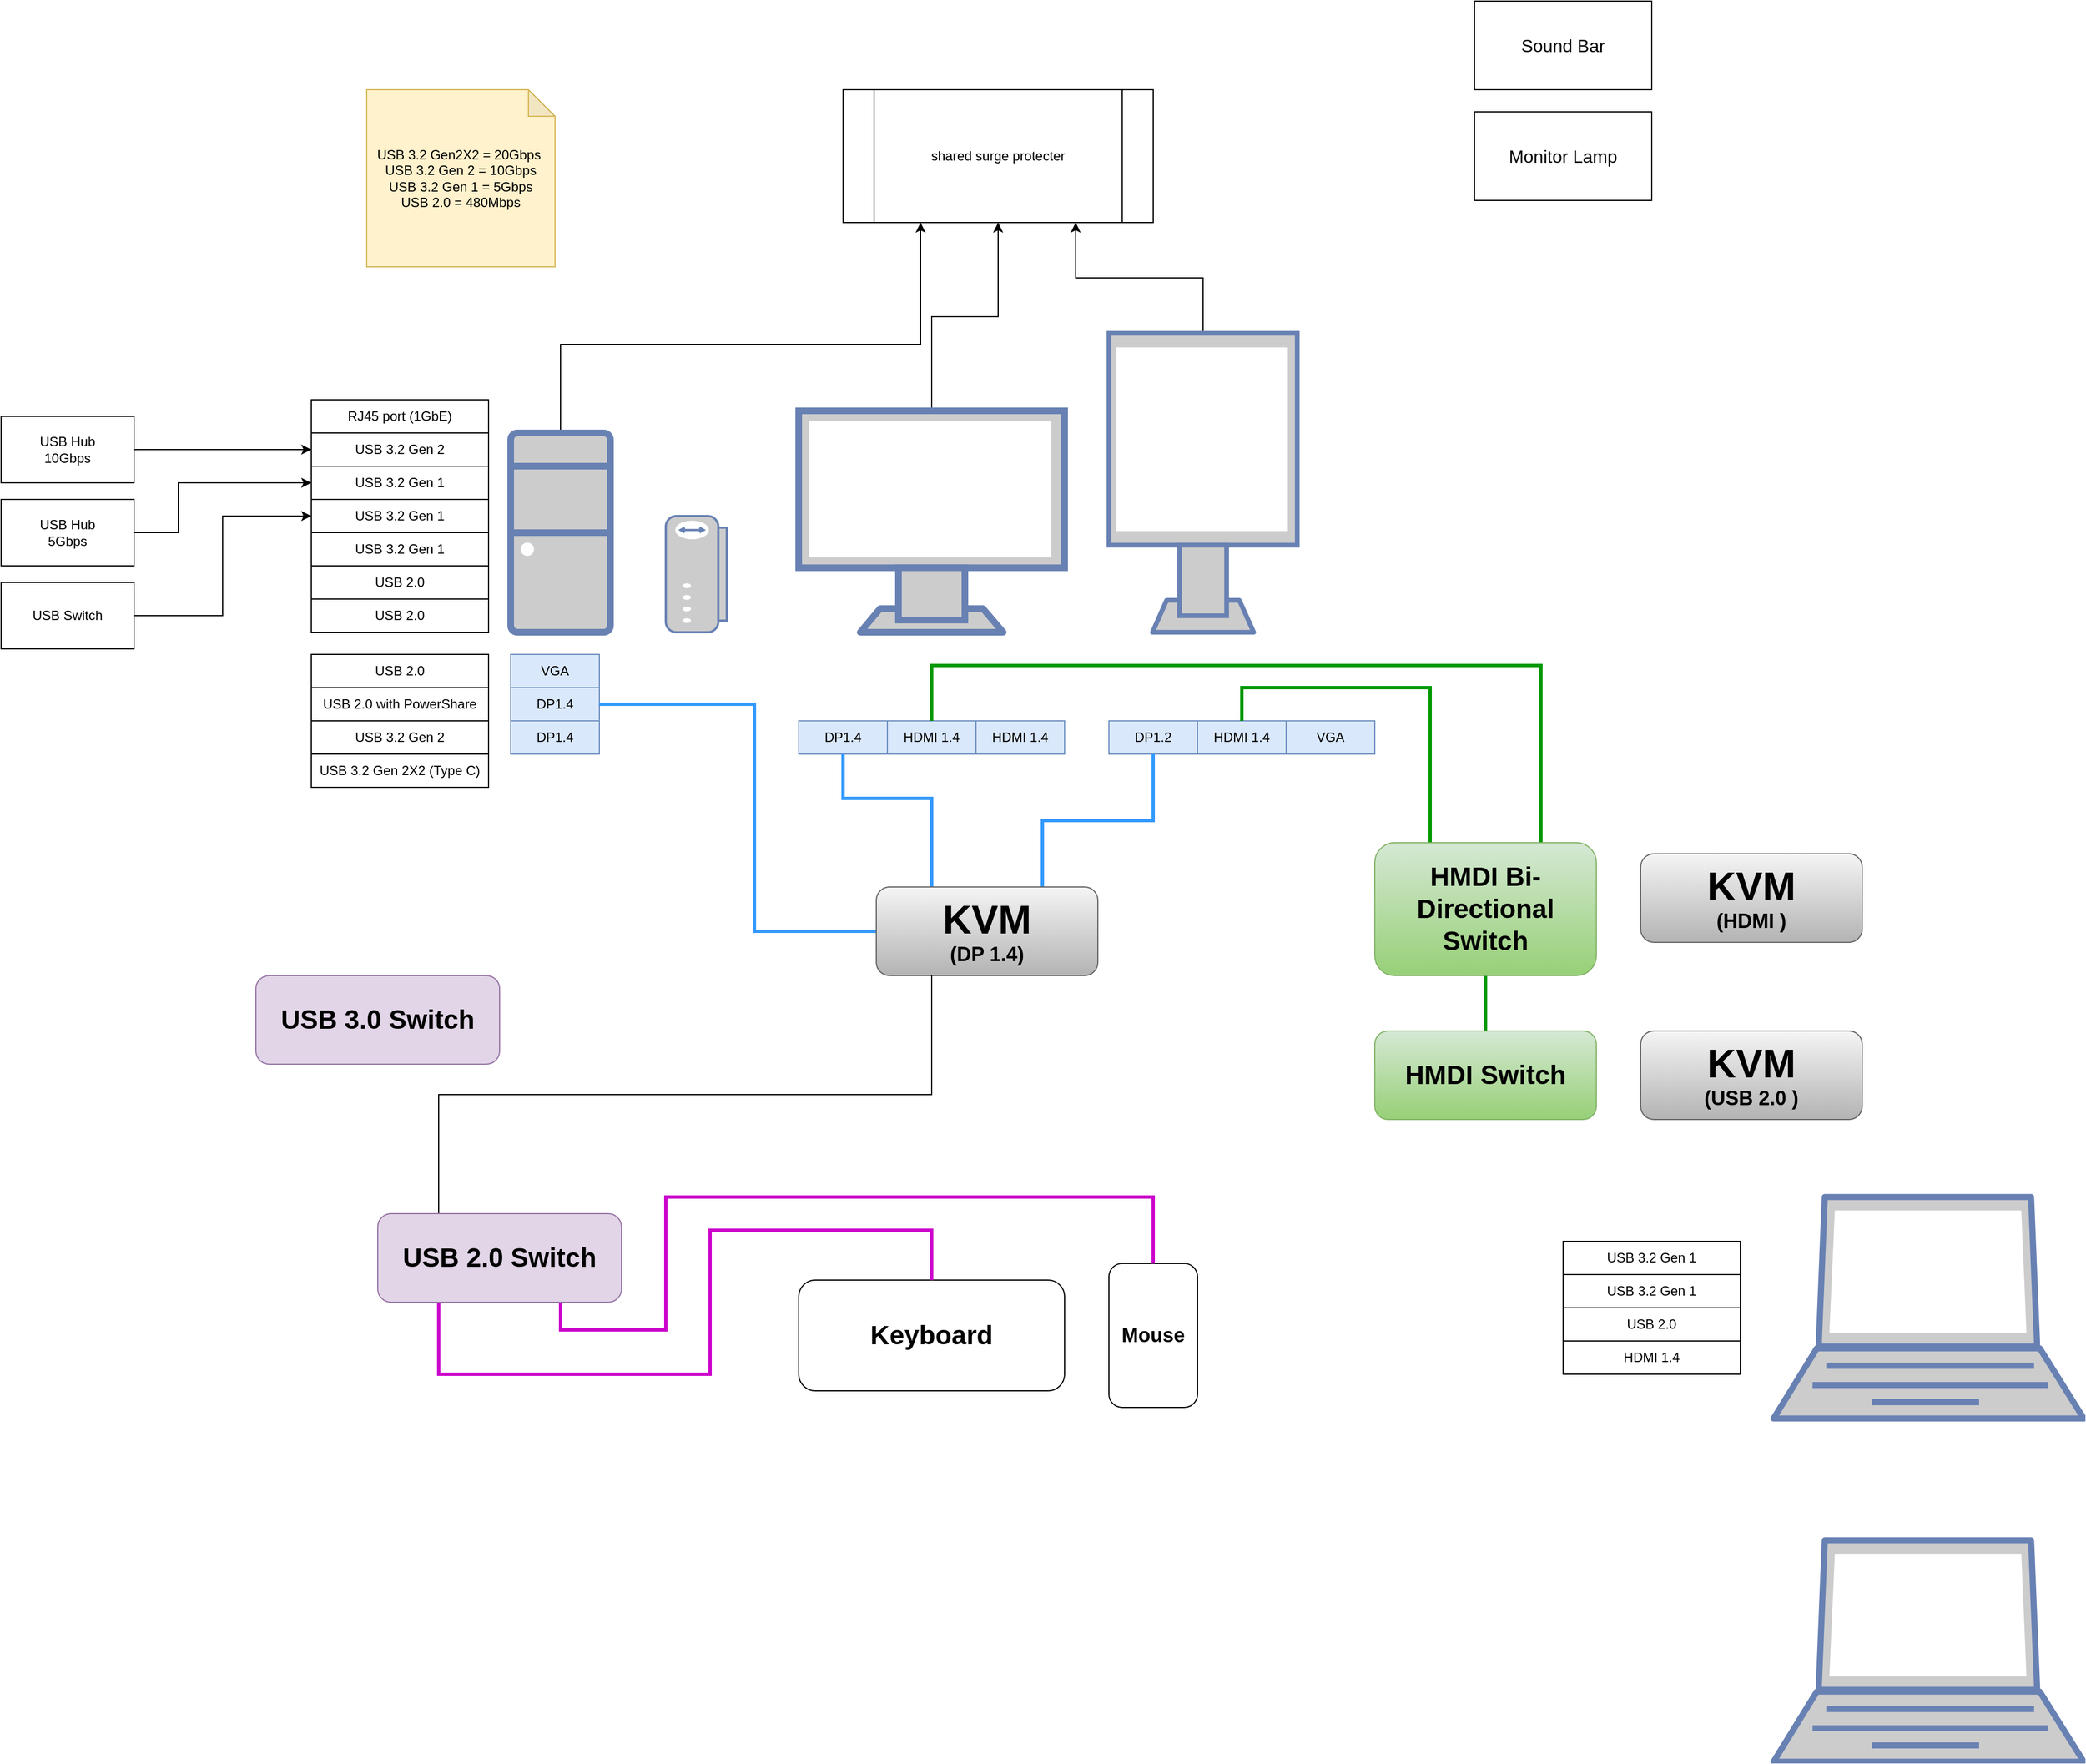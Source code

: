 <mxfile version="26.2.12">
  <diagram name="第 1 页" id="kpmuk1ibzoMcLN8SXdlH">
    <mxGraphModel dx="3229" dy="1981" grid="1" gridSize="10" guides="1" tooltips="1" connect="1" arrows="1" fold="1" page="1" pageScale="1" pageWidth="1169" pageHeight="827" math="0" shadow="0">
      <root>
        <mxCell id="0" />
        <mxCell id="1" parent="0" />
        <mxCell id="72lcBtnzJt7dXX9k2pM1-2" style="edgeStyle=orthogonalEdgeStyle;rounded=0;orthogonalLoop=1;jettySize=auto;html=1;" parent="1" source="dcpNY8_qMibUtlgQIjlb-1" target="dcpNY8_qMibUtlgQIjlb-53" edge="1">
          <mxGeometry relative="1" as="geometry" />
        </mxCell>
        <mxCell id="dcpNY8_qMibUtlgQIjlb-1" value="" style="fontColor=#0066CC;verticalAlign=top;verticalLabelPosition=bottom;labelPosition=center;align=center;html=1;outlineConnect=0;fillColor=#CCCCCC;strokeColor=#6881B3;gradientColor=none;gradientDirection=north;strokeWidth=2;shape=mxgraph.networks.monitor;" parent="1" vertex="1">
          <mxGeometry x="440" y="130" width="240" height="200" as="geometry" />
        </mxCell>
        <mxCell id="72lcBtnzJt7dXX9k2pM1-3" style="edgeStyle=orthogonalEdgeStyle;rounded=0;orthogonalLoop=1;jettySize=auto;html=1;entryX=0.75;entryY=1;entryDx=0;entryDy=0;" parent="1" source="dcpNY8_qMibUtlgQIjlb-2" target="dcpNY8_qMibUtlgQIjlb-53" edge="1">
          <mxGeometry relative="1" as="geometry" />
        </mxCell>
        <mxCell id="dcpNY8_qMibUtlgQIjlb-2" value="" style="fontColor=#0066CC;verticalAlign=top;verticalLabelPosition=bottom;labelPosition=center;align=center;html=1;outlineConnect=0;fillColor=#CCCCCC;strokeColor=#6881B3;gradientColor=none;gradientDirection=north;strokeWidth=2;shape=mxgraph.networks.monitor;" parent="1" vertex="1">
          <mxGeometry x="720" y="60" width="170" height="270" as="geometry" />
        </mxCell>
        <mxCell id="72lcBtnzJt7dXX9k2pM1-1" style="edgeStyle=orthogonalEdgeStyle;rounded=0;orthogonalLoop=1;jettySize=auto;html=1;entryX=0.25;entryY=1;entryDx=0;entryDy=0;" parent="1" source="dcpNY8_qMibUtlgQIjlb-3" target="dcpNY8_qMibUtlgQIjlb-53" edge="1">
          <mxGeometry relative="1" as="geometry">
            <Array as="points">
              <mxPoint x="225" y="70" />
              <mxPoint x="550" y="70" />
            </Array>
          </mxGeometry>
        </mxCell>
        <mxCell id="dcpNY8_qMibUtlgQIjlb-3" value="" style="fontColor=#0066CC;verticalAlign=top;verticalLabelPosition=bottom;labelPosition=center;align=center;html=1;outlineConnect=0;fillColor=#CCCCCC;strokeColor=#6881B3;gradientColor=none;gradientDirection=north;strokeWidth=2;shape=mxgraph.networks.desktop_pc;" parent="1" vertex="1">
          <mxGeometry x="180" y="150" width="90" height="180" as="geometry" />
        </mxCell>
        <mxCell id="dcpNY8_qMibUtlgQIjlb-4" value="&lt;font style=&quot;font-size: 24px;&quot;&gt;&lt;b&gt;Keyboard&lt;/b&gt;&lt;/font&gt;" style="rounded=1;whiteSpace=wrap;html=1;" parent="1" vertex="1">
          <mxGeometry x="440" y="915" width="240" height="100" as="geometry" />
        </mxCell>
        <mxCell id="dcpNY8_qMibUtlgQIjlb-5" value="&lt;b&gt;&lt;font style=&quot;font-size: 18px;&quot;&gt;Mouse&lt;/font&gt;&lt;/b&gt;" style="rounded=1;whiteSpace=wrap;html=1;" parent="1" vertex="1">
          <mxGeometry x="720" y="900" width="80" height="130" as="geometry" />
        </mxCell>
        <mxCell id="dcpNY8_qMibUtlgQIjlb-6" value="HDMI 1.4" style="rounded=0;whiteSpace=wrap;html=1;fillColor=#dae8fc;strokeColor=#6c8ebf;" parent="1" vertex="1">
          <mxGeometry x="600" y="410" width="80" height="30" as="geometry" />
        </mxCell>
        <mxCell id="dcpNY8_qMibUtlgQIjlb-7" value="HDMI 1.4" style="rounded=0;whiteSpace=wrap;html=1;fillColor=#dae8fc;strokeColor=#6c8ebf;" parent="1" vertex="1">
          <mxGeometry x="520" y="410" width="80" height="30" as="geometry" />
        </mxCell>
        <mxCell id="dcpNY8_qMibUtlgQIjlb-8" value="DP1.4" style="rounded=0;whiteSpace=wrap;html=1;fillColor=#dae8fc;strokeColor=#6c8ebf;" parent="1" vertex="1">
          <mxGeometry x="440" y="410" width="80" height="30" as="geometry" />
        </mxCell>
        <mxCell id="dcpNY8_qMibUtlgQIjlb-9" value="DP1.4" style="rounded=0;whiteSpace=wrap;html=1;fillColor=#dae8fc;strokeColor=#6c8ebf;" parent="1" vertex="1">
          <mxGeometry x="180" y="410" width="80" height="30" as="geometry" />
        </mxCell>
        <mxCell id="dcpNY8_qMibUtlgQIjlb-10" value="DP1.4" style="rounded=0;whiteSpace=wrap;html=1;fillColor=#dae8fc;strokeColor=#6c8ebf;" parent="1" vertex="1">
          <mxGeometry x="180" y="380" width="80" height="30" as="geometry" />
        </mxCell>
        <mxCell id="dcpNY8_qMibUtlgQIjlb-11" value="DP1.2" style="rounded=0;whiteSpace=wrap;html=1;fillColor=#dae8fc;strokeColor=#6c8ebf;" parent="1" vertex="1">
          <mxGeometry x="720" y="410" width="80" height="30" as="geometry" />
        </mxCell>
        <mxCell id="dcpNY8_qMibUtlgQIjlb-12" value="HDMI 1.4" style="rounded=0;whiteSpace=wrap;html=1;fillColor=#dae8fc;strokeColor=#6c8ebf;" parent="1" vertex="1">
          <mxGeometry x="800" y="410" width="80" height="30" as="geometry" />
        </mxCell>
        <mxCell id="dcpNY8_qMibUtlgQIjlb-13" value="VGA" style="rounded=0;whiteSpace=wrap;html=1;fillColor=#dae8fc;strokeColor=#6c8ebf;" parent="1" vertex="1">
          <mxGeometry x="880" y="410" width="80" height="30" as="geometry" />
        </mxCell>
        <mxCell id="dcpNY8_qMibUtlgQIjlb-14" value="VGA" style="rounded=0;whiteSpace=wrap;html=1;fillColor=#dae8fc;strokeColor=#6c8ebf;" parent="1" vertex="1">
          <mxGeometry x="180" y="350" width="80" height="30" as="geometry" />
        </mxCell>
        <mxCell id="dcpNY8_qMibUtlgQIjlb-17" style="edgeStyle=orthogonalEdgeStyle;rounded=0;orthogonalLoop=1;jettySize=auto;html=1;entryX=0.5;entryY=1;entryDx=0;entryDy=0;strokeWidth=3;strokeColor=#3399FF;endArrow=none;endFill=0;exitX=0.25;exitY=0;exitDx=0;exitDy=0;" parent="1" source="dcpNY8_qMibUtlgQIjlb-15" target="dcpNY8_qMibUtlgQIjlb-8" edge="1">
          <mxGeometry relative="1" as="geometry">
            <Array as="points">
              <mxPoint x="560" y="480" />
              <mxPoint x="480" y="480" />
            </Array>
          </mxGeometry>
        </mxCell>
        <mxCell id="dcpNY8_qMibUtlgQIjlb-19" style="edgeStyle=orthogonalEdgeStyle;rounded=0;orthogonalLoop=1;jettySize=auto;html=1;entryX=0.5;entryY=1;entryDx=0;entryDy=0;endArrow=none;endFill=0;strokeWidth=3;strokeColor=#3399FF;exitX=0.75;exitY=0;exitDx=0;exitDy=0;" parent="1" source="dcpNY8_qMibUtlgQIjlb-15" target="dcpNY8_qMibUtlgQIjlb-11" edge="1">
          <mxGeometry relative="1" as="geometry" />
        </mxCell>
        <mxCell id="dcpNY8_qMibUtlgQIjlb-21" style="edgeStyle=orthogonalEdgeStyle;rounded=0;orthogonalLoop=1;jettySize=auto;html=1;entryX=1;entryY=0.5;entryDx=0;entryDy=0;endArrow=none;endFill=0;strokeWidth=3;strokeColor=#3399FF;exitX=0;exitY=0.5;exitDx=0;exitDy=0;" parent="1" source="dcpNY8_qMibUtlgQIjlb-15" target="dcpNY8_qMibUtlgQIjlb-10" edge="1">
          <mxGeometry relative="1" as="geometry">
            <Array as="points">
              <mxPoint x="400" y="600" />
              <mxPoint x="400" y="395" />
            </Array>
          </mxGeometry>
        </mxCell>
        <mxCell id="dcpNY8_qMibUtlgQIjlb-15" value="&lt;b&gt;&lt;font style=&quot;&quot;&gt;&lt;span style=&quot;font-size: 36px;&quot;&gt;KVM &lt;/span&gt;&lt;br&gt;&lt;font style=&quot;font-size: 18px;&quot;&gt;(DP 1.4)&lt;/font&gt;&lt;/font&gt;&lt;/b&gt;" style="rounded=1;whiteSpace=wrap;html=1;fillColor=#f5f5f5;gradientColor=#b3b3b3;strokeColor=#666666;" parent="1" vertex="1">
          <mxGeometry x="510" y="560" width="200" height="80" as="geometry" />
        </mxCell>
        <mxCell id="dcpNY8_qMibUtlgQIjlb-22" value="USB 2.0" style="rounded=0;whiteSpace=wrap;html=1;" parent="1" vertex="1">
          <mxGeometry y="350" width="160" height="30" as="geometry" />
        </mxCell>
        <mxCell id="dcpNY8_qMibUtlgQIjlb-23" value="USB 2.0 with PowerShare" style="rounded=0;whiteSpace=wrap;html=1;" parent="1" vertex="1">
          <mxGeometry y="380" width="160" height="30" as="geometry" />
        </mxCell>
        <mxCell id="dcpNY8_qMibUtlgQIjlb-24" value="USB 3.2 Gen 2X2 (Type C)" style="rounded=0;whiteSpace=wrap;html=1;" parent="1" vertex="1">
          <mxGeometry y="440" width="160" height="30" as="geometry" />
        </mxCell>
        <mxCell id="dcpNY8_qMibUtlgQIjlb-25" value="USB 3.2 Gen 2" style="rounded=0;whiteSpace=wrap;html=1;" parent="1" vertex="1">
          <mxGeometry y="410" width="160" height="30" as="geometry" />
        </mxCell>
        <mxCell id="dcpNY8_qMibUtlgQIjlb-26" value="USB 3.2 Gen 2" style="rounded=0;whiteSpace=wrap;html=1;" parent="1" vertex="1">
          <mxGeometry y="150" width="160" height="30" as="geometry" />
        </mxCell>
        <mxCell id="dcpNY8_qMibUtlgQIjlb-27" value="USB 2.0" style="rounded=0;whiteSpace=wrap;html=1;" parent="1" vertex="1">
          <mxGeometry y="300" width="160" height="30" as="geometry" />
        </mxCell>
        <mxCell id="dcpNY8_qMibUtlgQIjlb-28" value="USB 2.0" style="rounded=0;whiteSpace=wrap;html=1;" parent="1" vertex="1">
          <mxGeometry y="270" width="160" height="30" as="geometry" />
        </mxCell>
        <mxCell id="dcpNY8_qMibUtlgQIjlb-29" value="USB 3.2 Gen 1" style="rounded=0;whiteSpace=wrap;html=1;" parent="1" vertex="1">
          <mxGeometry y="240" width="160" height="30" as="geometry" />
        </mxCell>
        <mxCell id="dcpNY8_qMibUtlgQIjlb-30" value="USB 3.2 Gen 1" style="rounded=0;whiteSpace=wrap;html=1;" parent="1" vertex="1">
          <mxGeometry y="210" width="160" height="30" as="geometry" />
        </mxCell>
        <mxCell id="dcpNY8_qMibUtlgQIjlb-31" value="USB 3.2 Gen 1" style="rounded=0;whiteSpace=wrap;html=1;" parent="1" vertex="1">
          <mxGeometry y="180" width="160" height="30" as="geometry" />
        </mxCell>
        <mxCell id="dcpNY8_qMibUtlgQIjlb-32" value="&lt;b&gt;&lt;font style=&quot;font-size: 24px;&quot;&gt;USB 3.0 Switch&lt;/font&gt;&lt;/b&gt;" style="rounded=1;whiteSpace=wrap;html=1;fillColor=#e1d5e7;strokeColor=#9673a6;" parent="1" vertex="1">
          <mxGeometry x="-50" y="640" width="220" height="80" as="geometry" />
        </mxCell>
        <mxCell id="dcpNY8_qMibUtlgQIjlb-37" style="edgeStyle=orthogonalEdgeStyle;rounded=0;orthogonalLoop=1;jettySize=auto;html=1;entryX=0.5;entryY=0;entryDx=0;entryDy=0;exitX=0.75;exitY=0;exitDx=0;exitDy=0;strokeWidth=3;strokeColor=#009900;endArrow=none;endFill=0;" parent="1" source="dcpNY8_qMibUtlgQIjlb-34" target="dcpNY8_qMibUtlgQIjlb-7" edge="1">
          <mxGeometry relative="1" as="geometry">
            <Array as="points">
              <mxPoint x="1110" y="360" />
              <mxPoint x="560" y="360" />
            </Array>
          </mxGeometry>
        </mxCell>
        <mxCell id="dcpNY8_qMibUtlgQIjlb-38" style="edgeStyle=orthogonalEdgeStyle;rounded=0;orthogonalLoop=1;jettySize=auto;html=1;entryX=0.5;entryY=0;entryDx=0;entryDy=0;exitX=0.25;exitY=0;exitDx=0;exitDy=0;endArrow=none;endFill=0;strokeColor=#009900;strokeWidth=3;" parent="1" source="dcpNY8_qMibUtlgQIjlb-34" target="dcpNY8_qMibUtlgQIjlb-12" edge="1">
          <mxGeometry relative="1" as="geometry">
            <Array as="points">
              <mxPoint x="1010" y="380" />
              <mxPoint x="840" y="380" />
            </Array>
          </mxGeometry>
        </mxCell>
        <mxCell id="dcpNY8_qMibUtlgQIjlb-40" style="edgeStyle=orthogonalEdgeStyle;rounded=0;orthogonalLoop=1;jettySize=auto;html=1;strokeColor=#009900;endArrow=none;endFill=0;strokeWidth=3;" parent="1" source="dcpNY8_qMibUtlgQIjlb-34" target="dcpNY8_qMibUtlgQIjlb-39" edge="1">
          <mxGeometry relative="1" as="geometry" />
        </mxCell>
        <mxCell id="dcpNY8_qMibUtlgQIjlb-34" value="&lt;b&gt;&lt;font style=&quot;font-size: 24px;&quot;&gt;HMDI Bi-Directional Switch&lt;/font&gt;&lt;/b&gt;" style="rounded=1;whiteSpace=wrap;html=1;fillColor=#d5e8d4;gradientColor=#97d077;strokeColor=#82b366;" parent="1" vertex="1">
          <mxGeometry x="960" y="520" width="200" height="120" as="geometry" />
        </mxCell>
        <mxCell id="dcpNY8_qMibUtlgQIjlb-39" value="&lt;b&gt;&lt;font style=&quot;font-size: 24px;&quot;&gt;HMDI Switch&lt;/font&gt;&lt;/b&gt;" style="rounded=1;whiteSpace=wrap;html=1;fillColor=#d5e8d4;gradientColor=#97d077;strokeColor=#82b366;" parent="1" vertex="1">
          <mxGeometry x="960" y="690" width="200" height="80" as="geometry" />
        </mxCell>
        <mxCell id="dcpNY8_qMibUtlgQIjlb-41" value="" style="fontColor=#0066CC;verticalAlign=top;verticalLabelPosition=bottom;labelPosition=center;align=center;html=1;outlineConnect=0;fillColor=#CCCCCC;strokeColor=#6881B3;gradientColor=none;gradientDirection=north;strokeWidth=2;shape=mxgraph.networks.laptop;" parent="1" vertex="1">
          <mxGeometry x="1320" y="840" width="280" height="200" as="geometry" />
        </mxCell>
        <mxCell id="dcpNY8_qMibUtlgQIjlb-42" value="" style="fontColor=#0066CC;verticalAlign=top;verticalLabelPosition=bottom;labelPosition=center;align=center;html=1;outlineConnect=0;fillColor=#CCCCCC;strokeColor=#6881B3;gradientColor=none;gradientDirection=north;strokeWidth=2;shape=mxgraph.networks.laptop;" parent="1" vertex="1">
          <mxGeometry x="1320" y="1150" width="280" height="200" as="geometry" />
        </mxCell>
        <mxCell id="dcpNY8_qMibUtlgQIjlb-43" value="&lt;b&gt;&lt;font style=&quot;&quot;&gt;&lt;span style=&quot;font-size: 36px;&quot;&gt;KVM &lt;/span&gt;&lt;br&gt;&lt;font style=&quot;font-size: 18px;&quot;&gt;(HDMI )&lt;/font&gt;&lt;/font&gt;&lt;/b&gt;" style="rounded=1;whiteSpace=wrap;html=1;fillColor=#f5f5f5;gradientColor=#b3b3b3;strokeColor=#666666;" parent="1" vertex="1">
          <mxGeometry x="1200" y="530" width="200" height="80" as="geometry" />
        </mxCell>
        <mxCell id="dcpNY8_qMibUtlgQIjlb-44" value="USB 2.0" style="rounded=0;whiteSpace=wrap;html=1;" parent="1" vertex="1">
          <mxGeometry x="1130" y="940" width="160" height="30" as="geometry" />
        </mxCell>
        <mxCell id="dcpNY8_qMibUtlgQIjlb-45" value="USB 3.2 Gen 1" style="rounded=0;whiteSpace=wrap;html=1;" parent="1" vertex="1">
          <mxGeometry x="1130" y="910" width="160" height="30" as="geometry" />
        </mxCell>
        <mxCell id="dcpNY8_qMibUtlgQIjlb-46" value="USB 3.2 Gen 1" style="rounded=0;whiteSpace=wrap;html=1;" parent="1" vertex="1">
          <mxGeometry x="1130" y="880" width="160" height="30" as="geometry" />
        </mxCell>
        <mxCell id="dcpNY8_qMibUtlgQIjlb-47" value="HDMI 1.4" style="rounded=0;whiteSpace=wrap;html=1;" parent="1" vertex="1">
          <mxGeometry x="1130" y="970" width="160" height="30" as="geometry" />
        </mxCell>
        <mxCell id="dcpNY8_qMibUtlgQIjlb-48" value="" style="fontColor=#0066CC;verticalAlign=top;verticalLabelPosition=bottom;labelPosition=center;align=center;html=1;outlineConnect=0;fillColor=#CCCCCC;strokeColor=#6881B3;gradientColor=none;gradientDirection=north;strokeWidth=2;shape=mxgraph.networks.modem;rotation=-90;" parent="1" vertex="1">
          <mxGeometry x="295" y="250" width="105" height="55" as="geometry" />
        </mxCell>
        <mxCell id="dcpNY8_qMibUtlgQIjlb-51" style="edgeStyle=orthogonalEdgeStyle;rounded=0;orthogonalLoop=1;jettySize=auto;html=1;endArrow=none;endFill=0;exitX=0.25;exitY=1;exitDx=0;exitDy=0;strokeWidth=3;strokeColor=#CC00CC;" parent="1" source="dcpNY8_qMibUtlgQIjlb-49" target="dcpNY8_qMibUtlgQIjlb-4" edge="1">
          <mxGeometry relative="1" as="geometry">
            <Array as="points">
              <mxPoint x="115" y="1000" />
              <mxPoint x="360" y="1000" />
              <mxPoint x="360" y="870" />
            </Array>
          </mxGeometry>
        </mxCell>
        <mxCell id="dcpNY8_qMibUtlgQIjlb-52" style="edgeStyle=orthogonalEdgeStyle;rounded=0;orthogonalLoop=1;jettySize=auto;html=1;exitX=0.75;exitY=1;exitDx=0;exitDy=0;strokeWidth=3;endArrow=none;endFill=0;strokeColor=#CC00CC;" parent="1" source="dcpNY8_qMibUtlgQIjlb-49" target="dcpNY8_qMibUtlgQIjlb-5" edge="1">
          <mxGeometry relative="1" as="geometry">
            <Array as="points">
              <mxPoint x="225" y="960" />
              <mxPoint x="320" y="960" />
              <mxPoint x="320" y="840" />
              <mxPoint x="760" y="840" />
            </Array>
          </mxGeometry>
        </mxCell>
        <mxCell id="jL9mqHL1ioG25Wcp2Xl2-1" style="edgeStyle=orthogonalEdgeStyle;rounded=0;orthogonalLoop=1;jettySize=auto;html=1;entryX=0.25;entryY=1;entryDx=0;entryDy=0;fontSize=12;startSize=8;endSize=8;endArrow=none;endFill=0;exitX=0.25;exitY=0;exitDx=0;exitDy=0;" parent="1" source="dcpNY8_qMibUtlgQIjlb-49" target="dcpNY8_qMibUtlgQIjlb-15" edge="1">
          <mxGeometry relative="1" as="geometry" />
        </mxCell>
        <mxCell id="dcpNY8_qMibUtlgQIjlb-49" value="&lt;b&gt;&lt;font style=&quot;font-size: 24px;&quot;&gt;USB 2.0 Switch&lt;/font&gt;&lt;/b&gt;" style="rounded=1;whiteSpace=wrap;html=1;fillColor=#e1d5e7;strokeColor=#9673a6;" parent="1" vertex="1">
          <mxGeometry x="60" y="855" width="220" height="80" as="geometry" />
        </mxCell>
        <mxCell id="dcpNY8_qMibUtlgQIjlb-53" value="shared surge protecter" style="shape=process;whiteSpace=wrap;html=1;backgroundOutline=1;" parent="1" vertex="1">
          <mxGeometry x="480" y="-160" width="280" height="120" as="geometry" />
        </mxCell>
        <mxCell id="hBoN7S8OPar7DcmYV1e6-1" value="Monitor Lamp" style="rounded=0;whiteSpace=wrap;html=1;fontSize=16;" parent="1" vertex="1">
          <mxGeometry x="1050" y="-140" width="160" height="80" as="geometry" />
        </mxCell>
        <mxCell id="m2EVA2g6Mk-00HwsqBFK-1" value="Sound Bar" style="rounded=0;whiteSpace=wrap;html=1;fontSize=16;" parent="1" vertex="1">
          <mxGeometry x="1050" y="-240" width="160" height="80" as="geometry" />
        </mxCell>
        <mxCell id="m2EVA2g6Mk-00HwsqBFK-3" value="&lt;b&gt;&lt;font style=&quot;&quot;&gt;&lt;span style=&quot;font-size: 36px;&quot;&gt;KVM &lt;/span&gt;&lt;br&gt;&lt;font style=&quot;font-size: 18px;&quot;&gt;(USB 2.0 )&lt;/font&gt;&lt;/font&gt;&lt;/b&gt;" style="rounded=1;whiteSpace=wrap;html=1;fillColor=#f5f5f5;gradientColor=#b3b3b3;strokeColor=#666666;" parent="1" vertex="1">
          <mxGeometry x="1200" y="690" width="200" height="80" as="geometry" />
        </mxCell>
        <mxCell id="HYnSSndFXZUR3yRq-ywa-4" style="edgeStyle=orthogonalEdgeStyle;rounded=0;orthogonalLoop=1;jettySize=auto;html=1;entryX=0;entryY=0.5;entryDx=0;entryDy=0;" parent="1" source="HYnSSndFXZUR3yRq-ywa-1" target="dcpNY8_qMibUtlgQIjlb-26" edge="1">
          <mxGeometry relative="1" as="geometry" />
        </mxCell>
        <mxCell id="HYnSSndFXZUR3yRq-ywa-1" value="USB Hub&lt;br&gt;10Gbps" style="rounded=0;whiteSpace=wrap;html=1;" parent="1" vertex="1">
          <mxGeometry x="-280" y="135" width="120" height="60" as="geometry" />
        </mxCell>
        <mxCell id="HYnSSndFXZUR3yRq-ywa-6" style="edgeStyle=orthogonalEdgeStyle;rounded=0;orthogonalLoop=1;jettySize=auto;html=1;entryX=0;entryY=0.5;entryDx=0;entryDy=0;" parent="1" source="HYnSSndFXZUR3yRq-ywa-2" target="dcpNY8_qMibUtlgQIjlb-30" edge="1">
          <mxGeometry relative="1" as="geometry" />
        </mxCell>
        <mxCell id="HYnSSndFXZUR3yRq-ywa-2" value="USB Switch" style="rounded=0;whiteSpace=wrap;html=1;" parent="1" vertex="1">
          <mxGeometry x="-280" y="285" width="120" height="60" as="geometry" />
        </mxCell>
        <mxCell id="HYnSSndFXZUR3yRq-ywa-5" style="edgeStyle=orthogonalEdgeStyle;rounded=0;orthogonalLoop=1;jettySize=auto;html=1;entryX=0;entryY=0.5;entryDx=0;entryDy=0;" parent="1" source="HYnSSndFXZUR3yRq-ywa-3" target="dcpNY8_qMibUtlgQIjlb-31" edge="1">
          <mxGeometry relative="1" as="geometry">
            <Array as="points">
              <mxPoint x="-120" y="240" />
              <mxPoint x="-120" y="195" />
            </Array>
          </mxGeometry>
        </mxCell>
        <mxCell id="HYnSSndFXZUR3yRq-ywa-3" value="USB Hub&lt;br&gt;5Gbps" style="rounded=0;whiteSpace=wrap;html=1;" parent="1" vertex="1">
          <mxGeometry x="-280" y="210" width="120" height="60" as="geometry" />
        </mxCell>
        <mxCell id="mUyomI_ZONKEwnHOpRca-1" value="RJ45 port (1GbE)" style="rounded=0;whiteSpace=wrap;html=1;" vertex="1" parent="1">
          <mxGeometry y="120" width="160" height="30" as="geometry" />
        </mxCell>
        <mxCell id="mUyomI_ZONKEwnHOpRca-2" value="USB 3.2 Gen2X2 = 20Gbps&amp;nbsp;&lt;div&gt;USB 3.2 Gen 2 = 10Gbps&lt;/div&gt;&lt;div&gt;USB 3.2 Gen 1 = 5Gbps&lt;/div&gt;&lt;div&gt;USB 2.0 = 480Mbps&lt;/div&gt;" style="shape=note;whiteSpace=wrap;html=1;backgroundOutline=1;darkOpacity=0.05;fillColor=#fff2cc;strokeColor=#d6b656;size=24;" vertex="1" parent="1">
          <mxGeometry x="50" y="-160" width="170" height="160" as="geometry" />
        </mxCell>
      </root>
    </mxGraphModel>
  </diagram>
</mxfile>
